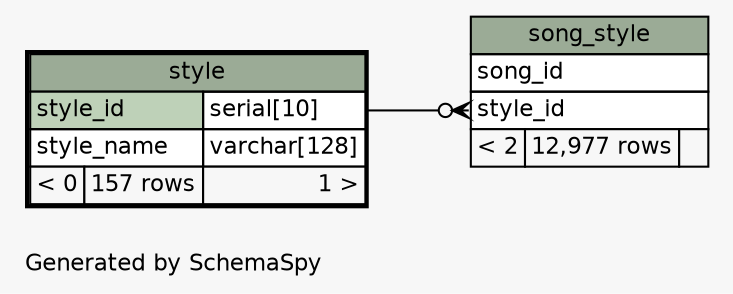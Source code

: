 // dot 2.38.0 on Mac OS X 10.9.4
// SchemaSpy rev 590
digraph "oneDegreeRelationshipsDiagram" {
  graph [
    rankdir="RL"
    bgcolor="#f7f7f7"
    label="\nGenerated by SchemaSpy"
    labeljust="l"
    nodesep="0.18"
    ranksep="0.46"
    fontname="Helvetica"
    fontsize="11"
  ];
  node [
    fontname="Helvetica"
    fontsize="11"
    shape="plaintext"
  ];
  edge [
    arrowsize="0.8"
  ];
  "song_style":"style_id":w -> "style":"style_id.type":e [arrowhead=none dir=back arrowtail=crowodot];
  "song_style" [
    label=<
    <TABLE BORDER="0" CELLBORDER="1" CELLSPACING="0" BGCOLOR="#ffffff">
      <TR><TD COLSPAN="3" BGCOLOR="#9bab96" ALIGN="CENTER">song_style</TD></TR>
      <TR><TD PORT="song_id" COLSPAN="3" ALIGN="LEFT">song_id</TD></TR>
      <TR><TD PORT="style_id" COLSPAN="3" ALIGN="LEFT">style_id</TD></TR>
      <TR><TD ALIGN="LEFT" BGCOLOR="#f7f7f7">&lt; 2</TD><TD ALIGN="RIGHT" BGCOLOR="#f7f7f7">12,977 rows</TD><TD ALIGN="RIGHT" BGCOLOR="#f7f7f7">  </TD></TR>
    </TABLE>>
    URL="song_style.html"
    tooltip="song_style"
  ];
  "style" [
    label=<
    <TABLE BORDER="2" CELLBORDER="1" CELLSPACING="0" BGCOLOR="#ffffff">
      <TR><TD COLSPAN="3" BGCOLOR="#9bab96" ALIGN="CENTER">style</TD></TR>
      <TR><TD PORT="style_id" COLSPAN="2" BGCOLOR="#bed1b8" ALIGN="LEFT">style_id</TD><TD PORT="style_id.type" ALIGN="LEFT">serial[10]</TD></TR>
      <TR><TD PORT="style_name" COLSPAN="2" ALIGN="LEFT">style_name</TD><TD PORT="style_name.type" ALIGN="LEFT">varchar[128]</TD></TR>
      <TR><TD ALIGN="LEFT" BGCOLOR="#f7f7f7">&lt; 0</TD><TD ALIGN="RIGHT" BGCOLOR="#f7f7f7">157 rows</TD><TD ALIGN="RIGHT" BGCOLOR="#f7f7f7">1 &gt;</TD></TR>
    </TABLE>>
    URL="style.html"
    tooltip="style"
  ];
}
